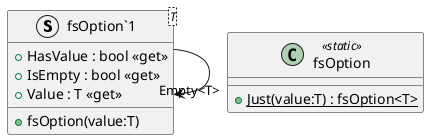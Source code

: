 @startuml
struct "fsOption`1"<T> {
    + HasValue : bool <<get>>
    + IsEmpty : bool <<get>>
    + Value : T <<get>>
    + fsOption(value:T)
}
class fsOption <<static>> {
    + {static} Just(value:T) : fsOption<T>
}
"fsOption`1" --> "Empty<T>" "fsOption`1"
@enduml

